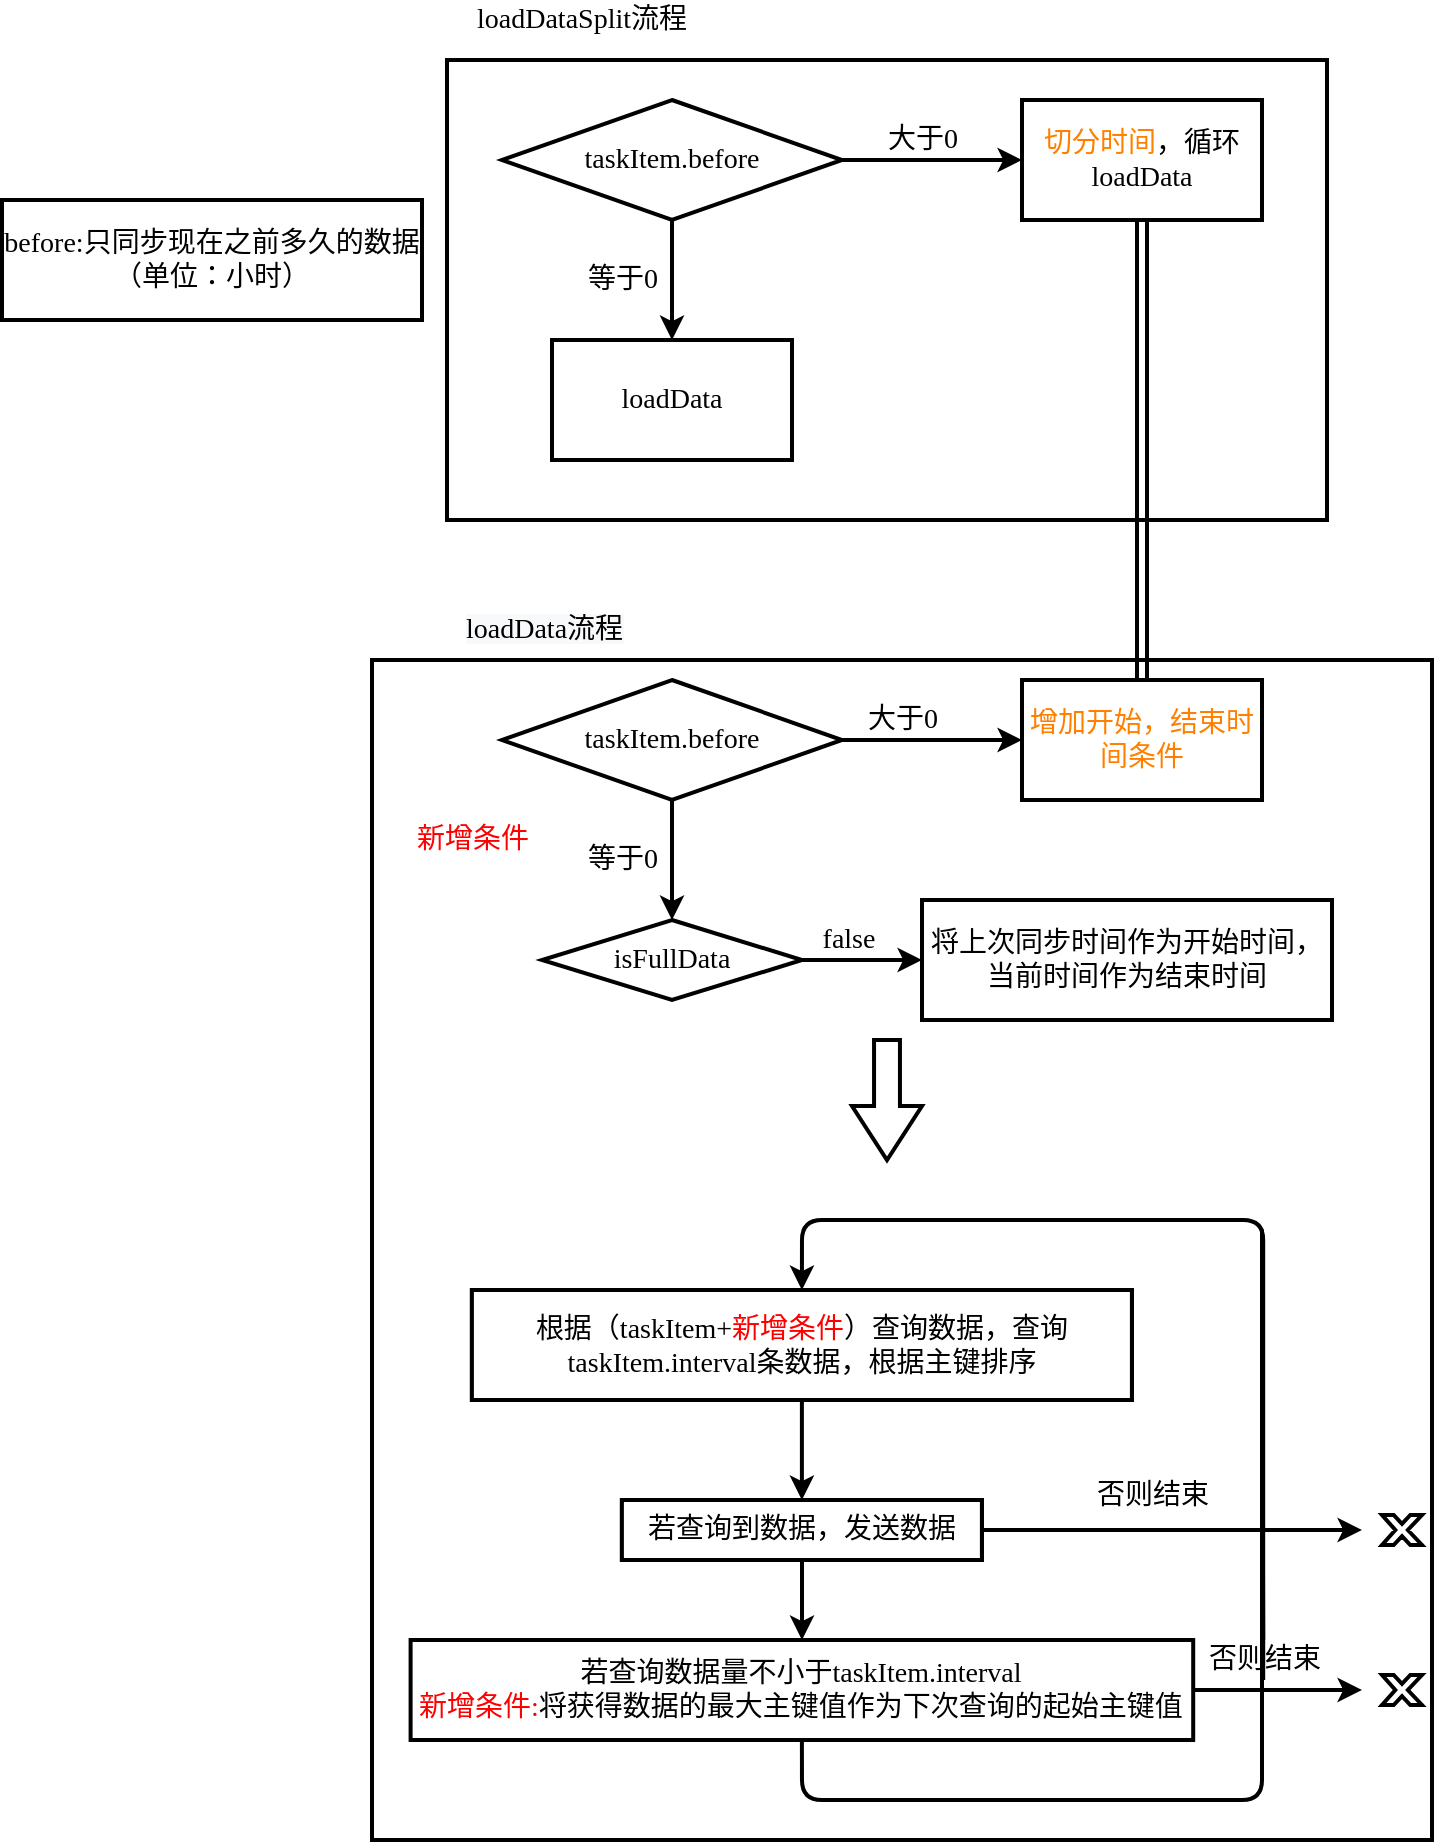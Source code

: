 <mxfile version="14.9.3" type="github"><diagram id="Zp-BP8T2UEHNoEDB6ZQ3" name="第 1 页"><mxGraphModel dx="1689" dy="1091" grid="1" gridSize="10" guides="1" tooltips="1" connect="1" arrows="1" fold="1" page="1" pageScale="1" pageWidth="827" pageHeight="1169" math="0" shadow="0"><root><mxCell id="0"/><mxCell id="1" parent="0"/><mxCell id="kbY0xHRTgVTdBxP8NvnX-1" value="" style="rounded=0;whiteSpace=wrap;html=1;fontFamily=Times New Roman;fontSize=14;strokeWidth=2;" vertex="1" parent="1"><mxGeometry x="475" y="510" width="530" height="590" as="geometry"/></mxCell><mxCell id="kbY0xHRTgVTdBxP8NvnX-2" value="" style="rounded=0;whiteSpace=wrap;html=1;fontFamily=Times New Roman;fontSize=14;strokeWidth=2;" vertex="1" parent="1"><mxGeometry x="512.5" y="210" width="440" height="230" as="geometry"/></mxCell><mxCell id="kbY0xHRTgVTdBxP8NvnX-3" value="loadDataSplit流程" style="text;html=1;strokeColor=none;fillColor=none;align=center;verticalAlign=middle;whiteSpace=wrap;rounded=0;fontFamily=Times New Roman;fontSize=14;strokeWidth=2;" vertex="1" parent="1"><mxGeometry x="510" y="180" width="140" height="20" as="geometry"/></mxCell><mxCell id="kbY0xHRTgVTdBxP8NvnX-4" value="" style="edgeStyle=orthogonalEdgeStyle;rounded=0;orthogonalLoop=1;jettySize=auto;html=1;fontFamily=Times New Roman;fontSize=14;strokeWidth=2;" edge="1" parent="1" source="kbY0xHRTgVTdBxP8NvnX-6" target="kbY0xHRTgVTdBxP8NvnX-8"><mxGeometry relative="1" as="geometry"><Array as="points"><mxPoint x="740" y="260"/><mxPoint x="740" y="260"/></Array></mxGeometry></mxCell><mxCell id="kbY0xHRTgVTdBxP8NvnX-5" value="" style="edgeStyle=orthogonalEdgeStyle;rounded=0;orthogonalLoop=1;jettySize=auto;html=1;fontFamily=Times New Roman;fontSize=14;strokeWidth=2;" edge="1" parent="1" source="kbY0xHRTgVTdBxP8NvnX-6" target="kbY0xHRTgVTdBxP8NvnX-11"><mxGeometry relative="1" as="geometry"/></mxCell><mxCell id="kbY0xHRTgVTdBxP8NvnX-6" value="taskItem.before" style="strokeWidth=2;html=1;shape=mxgraph.flowchart.decision;whiteSpace=wrap;fontFamily=Times New Roman;fontSize=14;" vertex="1" parent="1"><mxGeometry x="540" y="230" width="170" height="60" as="geometry"/></mxCell><mxCell id="kbY0xHRTgVTdBxP8NvnX-7" value="" style="edgeStyle=orthogonalEdgeStyle;rounded=1;orthogonalLoop=1;jettySize=auto;html=1;entryX=0.5;entryY=0;entryDx=0;entryDy=0;shape=link;fontFamily=Times New Roman;fontSize=14;strokeWidth=2;" edge="1" parent="1" source="kbY0xHRTgVTdBxP8NvnX-8" target="kbY0xHRTgVTdBxP8NvnX-17"><mxGeometry relative="1" as="geometry"><mxPoint x="875" y="410" as="targetPoint"/></mxGeometry></mxCell><mxCell id="kbY0xHRTgVTdBxP8NvnX-8" value="&lt;font color=&quot;#ff8000&quot;&gt;切分时间&lt;/font&gt;，循环loadData" style="whiteSpace=wrap;html=1;fontFamily=Times New Roman;fontSize=14;strokeWidth=2;" vertex="1" parent="1"><mxGeometry x="800" y="230" width="120" height="60" as="geometry"/></mxCell><mxCell id="kbY0xHRTgVTdBxP8NvnX-9" value="大于0" style="text;html=1;align=center;verticalAlign=middle;resizable=0;points=[];autosize=1;strokeColor=none;fontFamily=Times New Roman;fontSize=14;strokeWidth=2;" vertex="1" parent="1"><mxGeometry x="725" y="240" width="50" height="20" as="geometry"/></mxCell><mxCell id="kbY0xHRTgVTdBxP8NvnX-10" value="&lt;font style=&quot;font-size: 14px;&quot;&gt;before:只同步现在之前多久的数据（单位：小时）&lt;br style=&quot;font-size: 14px;&quot;&gt;&lt;/font&gt;" style="whiteSpace=wrap;html=1;fontFamily=Times New Roman;fontSize=14;strokeWidth=2;" vertex="1" parent="1"><mxGeometry x="290" y="280" width="210" height="60" as="geometry"/></mxCell><mxCell id="kbY0xHRTgVTdBxP8NvnX-11" value="loadData" style="whiteSpace=wrap;html=1;fontFamily=Times New Roman;fontSize=14;strokeWidth=2;" vertex="1" parent="1"><mxGeometry x="565" y="350" width="120" height="60" as="geometry"/></mxCell><mxCell id="kbY0xHRTgVTdBxP8NvnX-12" value="等于0" style="text;html=1;align=center;verticalAlign=middle;resizable=0;points=[];autosize=1;strokeColor=none;fontFamily=Times New Roman;fontSize=14;strokeWidth=2;" vertex="1" parent="1"><mxGeometry x="575" y="310" width="50" height="20" as="geometry"/></mxCell><mxCell id="kbY0xHRTgVTdBxP8NvnX-13" value="&lt;span style=&quot;color: rgb(0, 0, 0); font-size: 14px; font-style: normal; font-weight: 400; letter-spacing: normal; text-align: center; text-indent: 0px; text-transform: none; word-spacing: 0px; background-color: rgb(248, 249, 250); display: inline; float: none;&quot;&gt;loadData流程&lt;/span&gt;" style="text;whiteSpace=wrap;html=1;fontFamily=Times New Roman;fontSize=14;strokeWidth=2;" vertex="1" parent="1"><mxGeometry x="520" y="480" width="140" height="30" as="geometry"/></mxCell><mxCell id="kbY0xHRTgVTdBxP8NvnX-14" value="" style="edgeStyle=orthogonalEdgeStyle;rounded=0;orthogonalLoop=1;jettySize=auto;html=1;fontFamily=Times New Roman;fontSize=14;strokeWidth=2;" edge="1" parent="1" source="kbY0xHRTgVTdBxP8NvnX-16" target="kbY0xHRTgVTdBxP8NvnX-17"><mxGeometry relative="1" as="geometry"><Array as="points"><mxPoint x="730" y="550"/><mxPoint x="730" y="550"/></Array></mxGeometry></mxCell><mxCell id="kbY0xHRTgVTdBxP8NvnX-15" value="" style="edgeStyle=orthogonalEdgeStyle;rounded=0;orthogonalLoop=1;jettySize=auto;html=1;fontFamily=Times New Roman;fontSize=14;strokeWidth=2;" edge="1" parent="1" source="kbY0xHRTgVTdBxP8NvnX-16"><mxGeometry relative="1" as="geometry"><mxPoint x="625" y="640" as="targetPoint"/></mxGeometry></mxCell><mxCell id="kbY0xHRTgVTdBxP8NvnX-16" value="taskItem.before" style="strokeWidth=2;html=1;shape=mxgraph.flowchart.decision;whiteSpace=wrap;fontFamily=Times New Roman;fontSize=14;" vertex="1" parent="1"><mxGeometry x="540" y="520" width="170" height="60" as="geometry"/></mxCell><mxCell id="kbY0xHRTgVTdBxP8NvnX-17" value="&lt;font color=&quot;#ff8000&quot;&gt;增加开始，结束时间条件&lt;/font&gt;" style="whiteSpace=wrap;html=1;fontFamily=Times New Roman;fontSize=14;strokeWidth=2;" vertex="1" parent="1"><mxGeometry x="800" y="520" width="120" height="60" as="geometry"/></mxCell><mxCell id="kbY0xHRTgVTdBxP8NvnX-18" value="大于0" style="text;html=1;align=center;verticalAlign=middle;resizable=0;points=[];autosize=1;strokeColor=none;fontFamily=Times New Roman;fontSize=14;strokeWidth=2;" vertex="1" parent="1"><mxGeometry x="715" y="530" width="50" height="20" as="geometry"/></mxCell><mxCell id="kbY0xHRTgVTdBxP8NvnX-19" value="等于0" style="text;html=1;align=center;verticalAlign=middle;resizable=0;points=[];autosize=1;strokeColor=none;fontFamily=Times New Roman;fontSize=14;strokeWidth=2;" vertex="1" parent="1"><mxGeometry x="575" y="600" width="50" height="20" as="geometry"/></mxCell><mxCell id="kbY0xHRTgVTdBxP8NvnX-20" value="" style="edgeStyle=orthogonalEdgeStyle;rounded=0;orthogonalLoop=1;jettySize=auto;html=1;fontFamily=Times New Roman;fontSize=14;strokeWidth=2;" edge="1" parent="1" source="kbY0xHRTgVTdBxP8NvnX-21" target="kbY0xHRTgVTdBxP8NvnX-22"><mxGeometry relative="1" as="geometry"/></mxCell><mxCell id="kbY0xHRTgVTdBxP8NvnX-21" value="isFullData" style="strokeWidth=2;html=1;shape=mxgraph.flowchart.decision;whiteSpace=wrap;fontFamily=Times New Roman;fontSize=14;" vertex="1" parent="1"><mxGeometry x="560" y="640" width="130" height="40" as="geometry"/></mxCell><mxCell id="kbY0xHRTgVTdBxP8NvnX-22" value="将上次同步时间作为开始时间，&lt;br style=&quot;font-size: 14px;&quot;&gt;当前时间作为结束时间" style="whiteSpace=wrap;html=1;fontFamily=Times New Roman;fontSize=14;strokeWidth=2;" vertex="1" parent="1"><mxGeometry x="750" y="630" width="205" height="60" as="geometry"/></mxCell><mxCell id="kbY0xHRTgVTdBxP8NvnX-23" value="false" style="text;html=1;align=center;verticalAlign=middle;resizable=0;points=[];autosize=1;strokeColor=none;fontFamily=Times New Roman;fontSize=14;strokeWidth=2;" vertex="1" parent="1"><mxGeometry x="692.5" y="640" width="40" height="20" as="geometry"/></mxCell><mxCell id="kbY0xHRTgVTdBxP8NvnX-24" value="" style="edgeStyle=orthogonalEdgeStyle;rounded=1;orthogonalLoop=1;jettySize=auto;html=1;fontFamily=Times New Roman;fontSize=14;strokeWidth=2;" edge="1" parent="1" source="kbY0xHRTgVTdBxP8NvnX-25" target="kbY0xHRTgVTdBxP8NvnX-27"><mxGeometry relative="1" as="geometry"/></mxCell><mxCell id="kbY0xHRTgVTdBxP8NvnX-25" value="根据（taskItem+新增条件）查询数据，查询taskItem.interval数据量，根据主键排序" style="rounded=0;whiteSpace=wrap;html=1;fontFamily=Times New Roman;fontSize=14;strokeWidth=2;" vertex="1" parent="1"><mxGeometry x="524.95" y="825" width="330" height="55" as="geometry"/></mxCell><mxCell id="kbY0xHRTgVTdBxP8NvnX-26" value="" style="edgeStyle=orthogonalEdgeStyle;rounded=1;orthogonalLoop=1;jettySize=auto;html=1;fontFamily=Times New Roman;fontSize=14;strokeWidth=2;" edge="1" parent="1" source="kbY0xHRTgVTdBxP8NvnX-27"><mxGeometry relative="1" as="geometry"><mxPoint x="690" y="1000" as="targetPoint"/></mxGeometry></mxCell><mxCell id="kbY0xHRTgVTdBxP8NvnX-27" value="若查询到数据，发送数据" style="whiteSpace=wrap;html=1;rounded=0;fontFamily=Times New Roman;fontSize=14;strokeWidth=2;" vertex="1" parent="1"><mxGeometry x="599.95" y="930" width="180" height="30" as="geometry"/></mxCell><mxCell id="kbY0xHRTgVTdBxP8NvnX-28" value="" style="edgeStyle=orthogonalEdgeStyle;rounded=1;orthogonalLoop=1;jettySize=auto;html=1;entryX=0.5;entryY=0;entryDx=0;entryDy=0;fontFamily=Times New Roman;fontSize=14;strokeWidth=2;exitX=0.5;exitY=1;exitDx=0;exitDy=0;startArrow=none;" edge="1" parent="1" source="kbY0xHRTgVTdBxP8NvnX-46" target="kbY0xHRTgVTdBxP8NvnX-25"><mxGeometry relative="1" as="geometry"><mxPoint x="689.95" y="1110" as="targetPoint"/><Array as="points"><mxPoint x="690" y="790"/></Array><mxPoint x="690" y="1030" as="sourcePoint"/></mxGeometry></mxCell><mxCell id="kbY0xHRTgVTdBxP8NvnX-30" value="" style="html=1;shadow=0;dashed=0;align=center;verticalAlign=middle;shape=mxgraph.arrows2.arrow;dy=0.63;dx=27;direction=south;notch=0;fontFamily=Times New Roman;fontSize=14;strokeWidth=2;" vertex="1" parent="1"><mxGeometry x="715" y="700" width="35" height="60" as="geometry"/></mxCell><mxCell id="kbY0xHRTgVTdBxP8NvnX-31" value="根据（taskItem+&lt;font color=&quot;#ff0000&quot; style=&quot;font-size: 14px&quot;&gt;新增条件&lt;/font&gt;）查询数据，查询taskItem.interval条数据，根据主键排序" style="rounded=0;whiteSpace=wrap;html=1;fontFamily=Times New Roman;fontSize=14;strokeWidth=2;" vertex="1" parent="1"><mxGeometry x="524.95" y="825" width="330" height="55" as="geometry"/></mxCell><mxCell id="kbY0xHRTgVTdBxP8NvnX-39" value="" style="edgeStyle=orthogonalEdgeStyle;rounded=0;orthogonalLoop=1;jettySize=auto;html=1;fontFamily=Times New Roman;fontSize=14;strokeWidth=2;" edge="1" parent="1" source="kbY0xHRTgVTdBxP8NvnX-32"><mxGeometry relative="1" as="geometry"><mxPoint x="970" y="945" as="targetPoint"/></mxGeometry></mxCell><mxCell id="kbY0xHRTgVTdBxP8NvnX-32" value="若查询到数据，发送数据" style="whiteSpace=wrap;html=1;rounded=0;fontFamily=Times New Roman;fontSize=14;strokeWidth=2;" vertex="1" parent="1"><mxGeometry x="599.95" y="930" width="180" height="30" as="geometry"/></mxCell><mxCell id="kbY0xHRTgVTdBxP8NvnX-48" value="" style="edgeStyle=orthogonalEdgeStyle;rounded=0;orthogonalLoop=1;jettySize=auto;html=1;fontFamily=Times New Roman;fontSize=14;strokeWidth=2;" edge="1" parent="1" source="kbY0xHRTgVTdBxP8NvnX-33"><mxGeometry relative="1" as="geometry"><mxPoint x="970" y="1025" as="targetPoint"/></mxGeometry></mxCell><mxCell id="kbY0xHRTgVTdBxP8NvnX-33" value="&lt;font&gt;若查询数据量不小于&lt;/font&gt;&lt;span&gt;taskItem.interval&lt;br&gt;&lt;/span&gt;&lt;span style=&quot;color: rgb(255 , 0 , 0)&quot;&gt;新增条件:&lt;/span&gt;&lt;span style=&quot;font-size: 14px&quot;&gt;将获得数据的最大主键值作为下次查询的起始主键值&lt;/span&gt;" style="whiteSpace=wrap;html=1;fontFamily=Times New Roman;fontSize=14;strokeWidth=2;" vertex="1" parent="1"><mxGeometry x="494.3" y="1000" width="391.3" height="50" as="geometry"/></mxCell><mxCell id="kbY0xHRTgVTdBxP8NvnX-34" value="&lt;font color=&quot;#ff0000&quot; style=&quot;font-size: 14px;&quot;&gt;新增条件&lt;/font&gt;" style="text;html=1;align=center;verticalAlign=middle;resizable=0;points=[];autosize=1;strokeColor=none;fontFamily=Times New Roman;fontSize=14;strokeWidth=2;" vertex="1" parent="1"><mxGeometry x="490" y="590" width="70" height="20" as="geometry"/></mxCell><mxCell id="kbY0xHRTgVTdBxP8NvnX-40" value="" style="verticalLabelPosition=bottom;verticalAlign=top;html=1;shape=mxgraph.basic.x;fontFamily=Times New Roman;fontSize=14;strokeWidth=2;" vertex="1" parent="1"><mxGeometry x="980" y="937.5" width="20" height="15" as="geometry"/></mxCell><mxCell id="kbY0xHRTgVTdBxP8NvnX-41" value="否则结束" style="text;html=1;align=center;verticalAlign=middle;resizable=0;points=[];autosize=1;strokeColor=none;fontSize=14;fontFamily=Times New Roman;" vertex="1" parent="1"><mxGeometry x="830" y="917.5" width="70" height="20" as="geometry"/></mxCell><mxCell id="kbY0xHRTgVTdBxP8NvnX-45" value="" style="verticalLabelPosition=bottom;verticalAlign=top;html=1;shape=mxgraph.basic.x;fontFamily=Times New Roman;fontSize=14;strokeWidth=2;" vertex="1" parent="1"><mxGeometry x="980.0" y="1017.5" width="20" height="15" as="geometry"/></mxCell><mxCell id="kbY0xHRTgVTdBxP8NvnX-46" value="否则结束" style="text;html=1;align=center;verticalAlign=middle;resizable=0;points=[];autosize=1;strokeColor=none;fontSize=14;fontFamily=Times New Roman;" vertex="1" parent="1"><mxGeometry x="885.6" y="1000" width="70" height="20" as="geometry"/></mxCell><mxCell id="kbY0xHRTgVTdBxP8NvnX-49" value="" style="edgeStyle=orthogonalEdgeStyle;rounded=1;orthogonalLoop=1;jettySize=auto;html=1;entryX=0.5;entryY=0;entryDx=0;entryDy=0;fontFamily=Times New Roman;fontSize=14;strokeWidth=2;exitX=0.5;exitY=1;exitDx=0;exitDy=0;endArrow=none;" edge="1" parent="1" source="kbY0xHRTgVTdBxP8NvnX-33" target="kbY0xHRTgVTdBxP8NvnX-46"><mxGeometry relative="1" as="geometry"><mxPoint x="689.95" y="825" as="targetPoint"/><Array as="points"><mxPoint x="690" y="1080"/><mxPoint x="920" y="1080"/><mxPoint x="920" y="790"/></Array><mxPoint x="689.95" y="1050" as="sourcePoint"/></mxGeometry></mxCell></root></mxGraphModel></diagram></mxfile>
